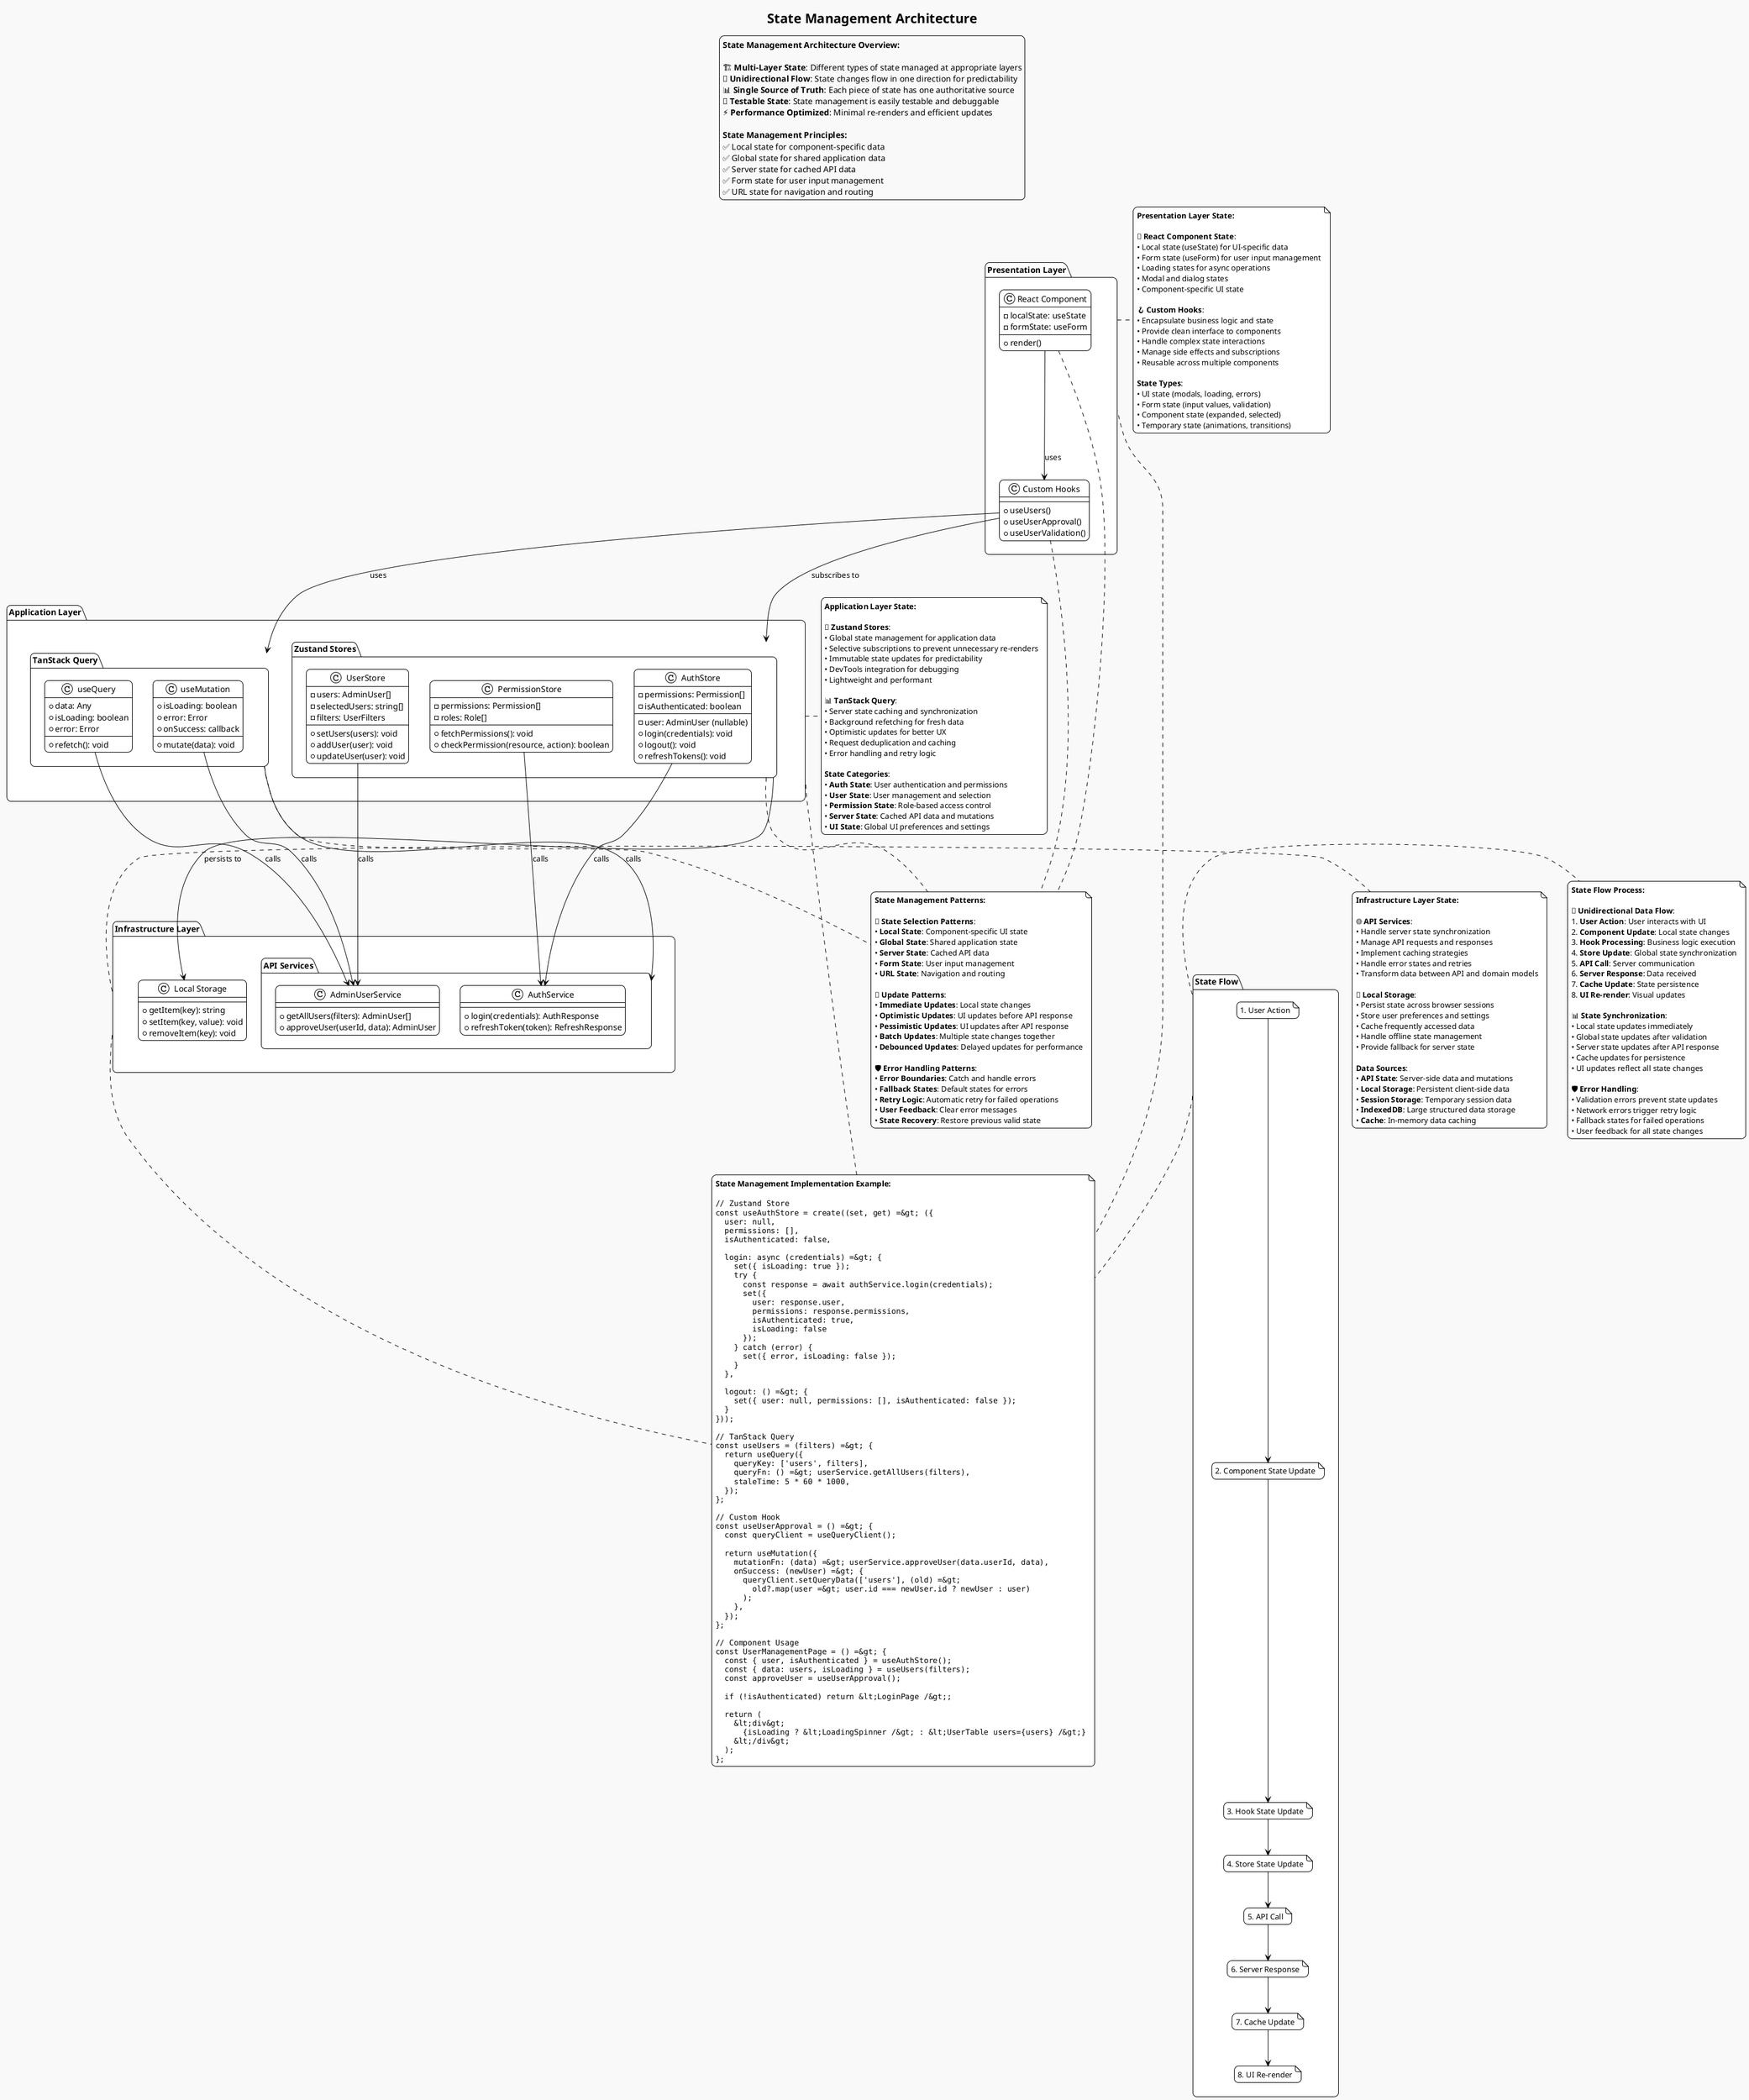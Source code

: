 @startuml State Management
!theme plain
skinparam componentStyle uml2
skinparam shadowing false
skinparam roundcorner 15
skinparam monochrome true
skinparam backgroundColor #F9F9F9
skinparam ArrowColor Black
skinparam ArrowFontColor Black
skinparam defaultFontName "Nanum Gothic"

title State Management Architecture

legend top
  **State Management Architecture Overview:**

  🏗️ **Multi-Layer State**: Different types of state managed at appropriate layers
  🔄 **Unidirectional Flow**: State changes flow in one direction for predictability
  📊 **Single Source of Truth**: Each piece of state has one authoritative source
  🧪 **Testable State**: State management is easily testable and debuggable
  ⚡ **Performance Optimized**: Minimal re-renders and efficient updates

  **State Management Principles:**
  ✅ Local state for component-specific data
  ✅ Global state for shared application data
  ✅ Server state for cached API data
  ✅ Form state for user input management
  ✅ URL state for navigation and routing
end legend

package "Presentation Layer" as Presentation {
  class "React Component" as Component {
    - localState: useState
    - formState: useForm
    + render()
  }

  class "Custom Hooks" as Hooks {
    + useUsers()
    + useUserApproval()
    + useUserValidation()
  }
}

note right of Presentation
  **Presentation Layer State:**

  🎨 **React Component State**:
  • Local state (useState) for UI-specific data
  • Form state (useForm) for user input management
  • Loading states for async operations
  • Modal and dialog states
  • Component-specific UI state

  🪝 **Custom Hooks**:
  • Encapsulate business logic and state
  • Provide clean interface to components
  • Handle complex state interactions
  • Manage side effects and subscriptions
  • Reusable across multiple components

  **State Types**:
  • UI state (modals, loading, errors)
  • Form state (input values, validation)
  • Component state (expanded, selected)
  • Temporary state (animations, transitions)
end note

package "Application Layer" as Application {
  package "Zustand Stores" as ZustandStores {
    class "AuthStore" as AuthStore {
      - user: AdminUser (nullable)
      - permissions: Permission[]
      - isAuthenticated: boolean
      + login(credentials): void
      + logout(): void
      + refreshTokens(): void
    }

    class "UserStore" as UserStore {
      - users: AdminUser[]
      - selectedUsers: string[]
      - filters: UserFilters
      + setUsers(users): void
      + addUser(user): void
      + updateUser(user): void
    }

    class "PermissionStore" as PermissionStore {
      - permissions: Permission[]
      - roles: Role[]
      + fetchPermissions(): void
      + checkPermission(resource, action): boolean
    }
  }

  package "TanStack Query" as TanStackQuery {
    class "useQuery" as UseQuery {
      + data: Any
      + isLoading: boolean
      + error: Error
      + refetch(): void
    }

    class "useMutation" as UseMutation {
      + mutate(data): void
      + isLoading: boolean
      + error: Error
      + onSuccess: callback
    }
  }
}

note right of Application
  **Application Layer State:**

  🏪 **Zustand Stores**:
  • Global state management for application data
  • Selective subscriptions to prevent unnecessary re-renders
  • Immutable state updates for predictability
  • DevTools integration for debugging
  • Lightweight and performant

  📊 **TanStack Query**:
  • Server state caching and synchronization
  • Background refetching for fresh data
  • Optimistic updates for better UX
  • Request deduplication and caching
  • Error handling and retry logic

  **State Categories**:
  • **Auth State**: User authentication and permissions
  • **User State**: User management and selection
  • **Permission State**: Role-based access control
  • **Server State**: Cached API data and mutations
  • **UI State**: Global UI preferences and settings
end note

package "Infrastructure Layer" as Infrastructure {
  package "API Services" as APIServices {
    class "AdminUserService" as UserService {
      + getAllUsers(filters): AdminUser[]
      + approveUser(userId, data): AdminUser
    }

    class "AuthService" as AuthService {
      + login(credentials): AuthResponse
      + refreshToken(token): RefreshResponse
    }
  }

  class "Local Storage" as LocalStorage {
    + getItem(key): string
    + setItem(key, value): void
    + removeItem(key): void
  }
}

note right of Infrastructure
  **Infrastructure Layer State:**

  🌐 **API Services**:
  • Handle server state synchronization
  • Manage API requests and responses
  • Implement caching strategies
  • Handle error states and retries
  • Transform data between API and domain models

  💾 **Local Storage**:
  • Persist state across browser sessions
  • Store user preferences and settings
  • Cache frequently accessed data
  • Handle offline state management
  • Provide fallback for server state

  **Data Sources**:
  • **API State**: Server-side data and mutations
  • **Local Storage**: Persistent client-side data
  • **Session Storage**: Temporary session data
  • **IndexedDB**: Large structured data storage
  • **Cache**: In-memory data caching
end note

package "State Flow" as StateFlow {
  note "1. User Action" as UserAction
  note "2. Component State Update" as ComponentUpdate
  note "3. Hook State Update" as HookUpdate
  note "4. Store State Update" as StoreUpdate
  note "5. API Call" as APICall
  note "6. Server Response" as ServerResponse
  note "7. Cache Update" as CacheUpdate
  note "8. UI Re-render" as UIRerender
}

note right of StateFlow
  **State Flow Process:**

  🔄 **Unidirectional Data Flow**:
  1. **User Action**: User interacts with UI
  2. **Component Update**: Local state changes
  3. **Hook Processing**: Business logic execution
  4. **Store Update**: Global state synchronization
  5. **API Call**: Server communication
  6. **Server Response**: Data received
  7. **Cache Update**: State persistence
  8. **UI Re-render**: Visual updates

  📊 **State Synchronization**:
  • Local state updates immediately
  • Global state updates after validation
  • Server state updates after API response
  • Cache updates for persistence
  • UI updates reflect all state changes

  🛡️ **Error Handling**:
  • Validation errors prevent state updates
  • Network errors trigger retry logic
  • Fallback states for failed operations
  • User feedback for all state changes
end note

' Relationships
Component --> Hooks : uses
Hooks --> ZustandStores : subscribes to
Hooks --> TanStackQuery : uses
TanStackQuery --> APIServices : calls
ZustandStores --> LocalStorage : persists to

' State flow
UserAction --> ComponentUpdate
ComponentUpdate --> HookUpdate
HookUpdate --> StoreUpdate
StoreUpdate --> APICall
APICall --> ServerResponse
ServerResponse --> CacheUpdate
CacheUpdate --> UIRerender

' Store relationships
AuthStore --> AuthService : calls
UserStore --> UserService : calls
PermissionStore --> AuthService : calls

' Query relationships
UseQuery --> UserService : calls
UseMutation --> UserService : calls

note as N_StateManagementPatterns
  **State Management Patterns:**

  🎯 **State Selection Patterns**:
  • **Local State**: Component-specific UI state
  • **Global State**: Shared application state
  • **Server State**: Cached API data
  • **Form State**: User input management
  • **URL State**: Navigation and routing

  🔄 **Update Patterns**:
  • **Immediate Updates**: Local state changes
  • **Optimistic Updates**: UI updates before API response
  • **Pessimistic Updates**: UI updates after API response
  • **Batch Updates**: Multiple state changes together
  • **Debounced Updates**: Delayed updates for performance

  🛡️ **Error Handling Patterns**:
  • **Error Boundaries**: Catch and handle errors
  • **Fallback States**: Default states for errors
  • **Retry Logic**: Automatic retry for failed operations
  • **User Feedback**: Clear error messages
  • **State Recovery**: Restore previous valid state
end note

Component .. N_StateManagementPatterns
Hooks .. N_StateManagementPatterns
ZustandStores .. N_StateManagementPatterns
TanStackQuery .. N_StateManagementPatterns

note as N_ImplementationExample
  **State Management Implementation Example:**

  <code>
  // Zustand Store
  const useAuthStore = create((set, get) =&gt; ({
    user: null,
    permissions: [],
    isAuthenticated: false,

    login: async (credentials) =&gt; {
      set({ isLoading: true });
      try {
        const response = await authService.login(credentials);
        set({
          user: response.user,
          permissions: response.permissions,
          isAuthenticated: true,
          isLoading: false
        });
      } catch (error) {
        set({ error, isLoading: false });
      }
    },

    logout: () =&gt; {
      set({ user: null, permissions: [], isAuthenticated: false });
    }
  }));

  // TanStack Query
  const useUsers = (filters) =&gt; {
    return useQuery({
      queryKey: ['users', filters],
      queryFn: () =&gt; userService.getAllUsers(filters),
      staleTime: 5 * 60 * 1000,
    });
  };

  // Custom Hook
  const useUserApproval = () =&gt; {
    const queryClient = useQueryClient();

    return useMutation({
      mutationFn: (data) =&gt; userService.approveUser(data.userId, data),
      onSuccess: (newUser) =&gt; {
        queryClient.setQueryData(['users'], (old) =&gt;
          old?.map(user =&gt; user.id === newUser.id ? newUser : user)
        );
      },
    });
  };

  // Component Usage
  const UserManagementPage = () =&gt; {
    const { user, isAuthenticated } = useAuthStore();
    const { data: users, isLoading } = useUsers(filters);
    const approveUser = useUserApproval();

    if (!isAuthenticated) return &lt;LoginPage /&gt;;

    return (
      &lt;div&gt;
        {isLoading ? &lt;LoadingSpinner /&gt; : &lt;UserTable users={users} /&gt;}
      &lt;/div&gt;
    );
  };
  </code>
end note

Presentation .. N_ImplementationExample
Application .. N_ImplementationExample
Infrastructure .. N_ImplementationExample
StateFlow .. N_ImplementationExample

@enduml
